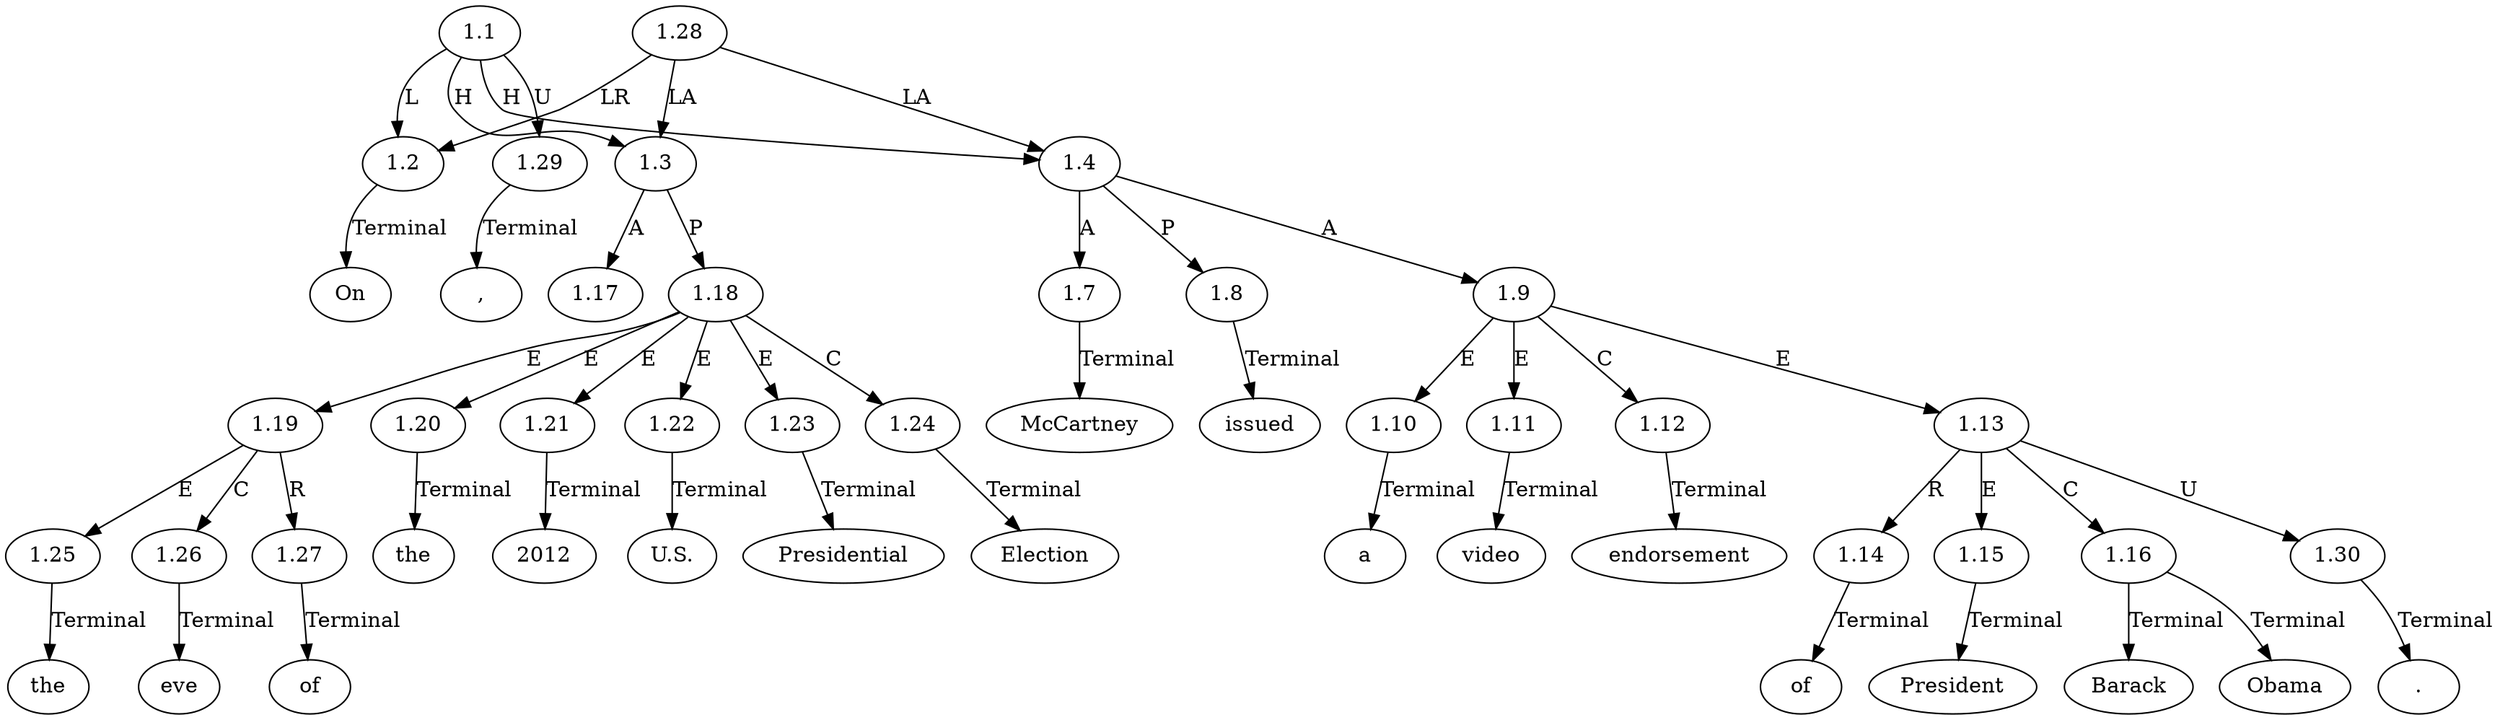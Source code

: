 // Graph
digraph {
	0.1 [label=On ordering=out]
	0.10 [label="," ordering=out]
	0.11 [label=McCartney ordering=out]
	0.12 [label=issued ordering=out]
	0.13 [label=a ordering=out]
	0.14 [label=video ordering=out]
	0.15 [label=endorsement ordering=out]
	0.16 [label=of ordering=out]
	0.17 [label=President ordering=out]
	0.18 [label=Barack ordering=out]
	0.19 [label=Obama ordering=out]
	0.2 [label=the ordering=out]
	0.20 [label="." ordering=out]
	0.3 [label=eve ordering=out]
	0.4 [label=of ordering=out]
	0.5 [label=the ordering=out]
	0.6 [label=2012 ordering=out]
	0.7 [label="U.S." ordering=out]
	0.8 [label=Presidential ordering=out]
	0.9 [label=Election ordering=out]
	1.1 [label=1.1 ordering=out]
	1.2 [label=1.2 ordering=out]
	1.3 [label=1.3 ordering=out]
	1.4 [label=1.4 ordering=out]
	1.7 [label=1.7 ordering=out]
	1.8 [label=1.8 ordering=out]
	1.9 [label=1.9 ordering=out]
	1.10 [label=1.10 ordering=out]
	1.11 [label=1.11 ordering=out]
	1.12 [label=1.12 ordering=out]
	1.13 [label=1.13 ordering=out]
	1.14 [label=1.14 ordering=out]
	1.15 [label=1.15 ordering=out]
	1.16 [label=1.16 ordering=out]
	1.17 [label=1.17 ordering=out]
	1.18 [label=1.18 ordering=out]
	1.19 [label=1.19 ordering=out]
	1.20 [label=1.20 ordering=out]
	1.21 [label=1.21 ordering=out]
	1.22 [label=1.22 ordering=out]
	1.23 [label=1.23 ordering=out]
	1.24 [label=1.24 ordering=out]
	1.25 [label=1.25 ordering=out]
	1.26 [label=1.26 ordering=out]
	1.27 [label=1.27 ordering=out]
	1.28 [label=1.28 ordering=out]
	1.29 [label=1.29 ordering=out]
	1.30 [label=1.30 ordering=out]
	1.1 -> 1.2 [label=L ordering=out]
	1.1 -> 1.3 [label=H ordering=out]
	1.1 -> 1.4 [label=H ordering=out]
	1.1 -> 1.29 [label=U ordering=out]
	1.2 -> 0.1 [label=Terminal ordering=out]
	1.3 -> 1.17 [label=A ordering=out]
	1.3 -> 1.18 [label=P ordering=out]
	1.4 -> 1.7 [label=A ordering=out]
	1.4 -> 1.8 [label=P ordering=out]
	1.4 -> 1.9 [label=A ordering=out]
	1.7 -> 0.11 [label=Terminal ordering=out]
	1.8 -> 0.12 [label=Terminal ordering=out]
	1.9 -> 1.10 [label=E ordering=out]
	1.9 -> 1.11 [label=E ordering=out]
	1.9 -> 1.12 [label=C ordering=out]
	1.9 -> 1.13 [label=E ordering=out]
	1.10 -> 0.13 [label=Terminal ordering=out]
	1.11 -> 0.14 [label=Terminal ordering=out]
	1.12 -> 0.15 [label=Terminal ordering=out]
	1.13 -> 1.14 [label=R ordering=out]
	1.13 -> 1.15 [label=E ordering=out]
	1.13 -> 1.16 [label=C ordering=out]
	1.13 -> 1.30 [label=U ordering=out]
	1.14 -> 0.16 [label=Terminal ordering=out]
	1.15 -> 0.17 [label=Terminal ordering=out]
	1.16 -> 0.18 [label=Terminal ordering=out]
	1.16 -> 0.19 [label=Terminal ordering=out]
	1.18 -> 1.19 [label=E ordering=out]
	1.18 -> 1.20 [label=E ordering=out]
	1.18 -> 1.21 [label=E ordering=out]
	1.18 -> 1.22 [label=E ordering=out]
	1.18 -> 1.23 [label=E ordering=out]
	1.18 -> 1.24 [label=C ordering=out]
	1.19 -> 1.25 [label=E ordering=out]
	1.19 -> 1.26 [label=C ordering=out]
	1.19 -> 1.27 [label=R ordering=out]
	1.20 -> 0.5 [label=Terminal ordering=out]
	1.21 -> 0.6 [label=Terminal ordering=out]
	1.22 -> 0.7 [label=Terminal ordering=out]
	1.23 -> 0.8 [label=Terminal ordering=out]
	1.24 -> 0.9 [label=Terminal ordering=out]
	1.25 -> 0.2 [label=Terminal ordering=out]
	1.26 -> 0.3 [label=Terminal ordering=out]
	1.27 -> 0.4 [label=Terminal ordering=out]
	1.28 -> 1.2 [label=LR ordering=out]
	1.28 -> 1.3 [label=LA ordering=out]
	1.28 -> 1.4 [label=LA ordering=out]
	1.29 -> 0.10 [label=Terminal ordering=out]
	1.30 -> 0.20 [label=Terminal ordering=out]
}
